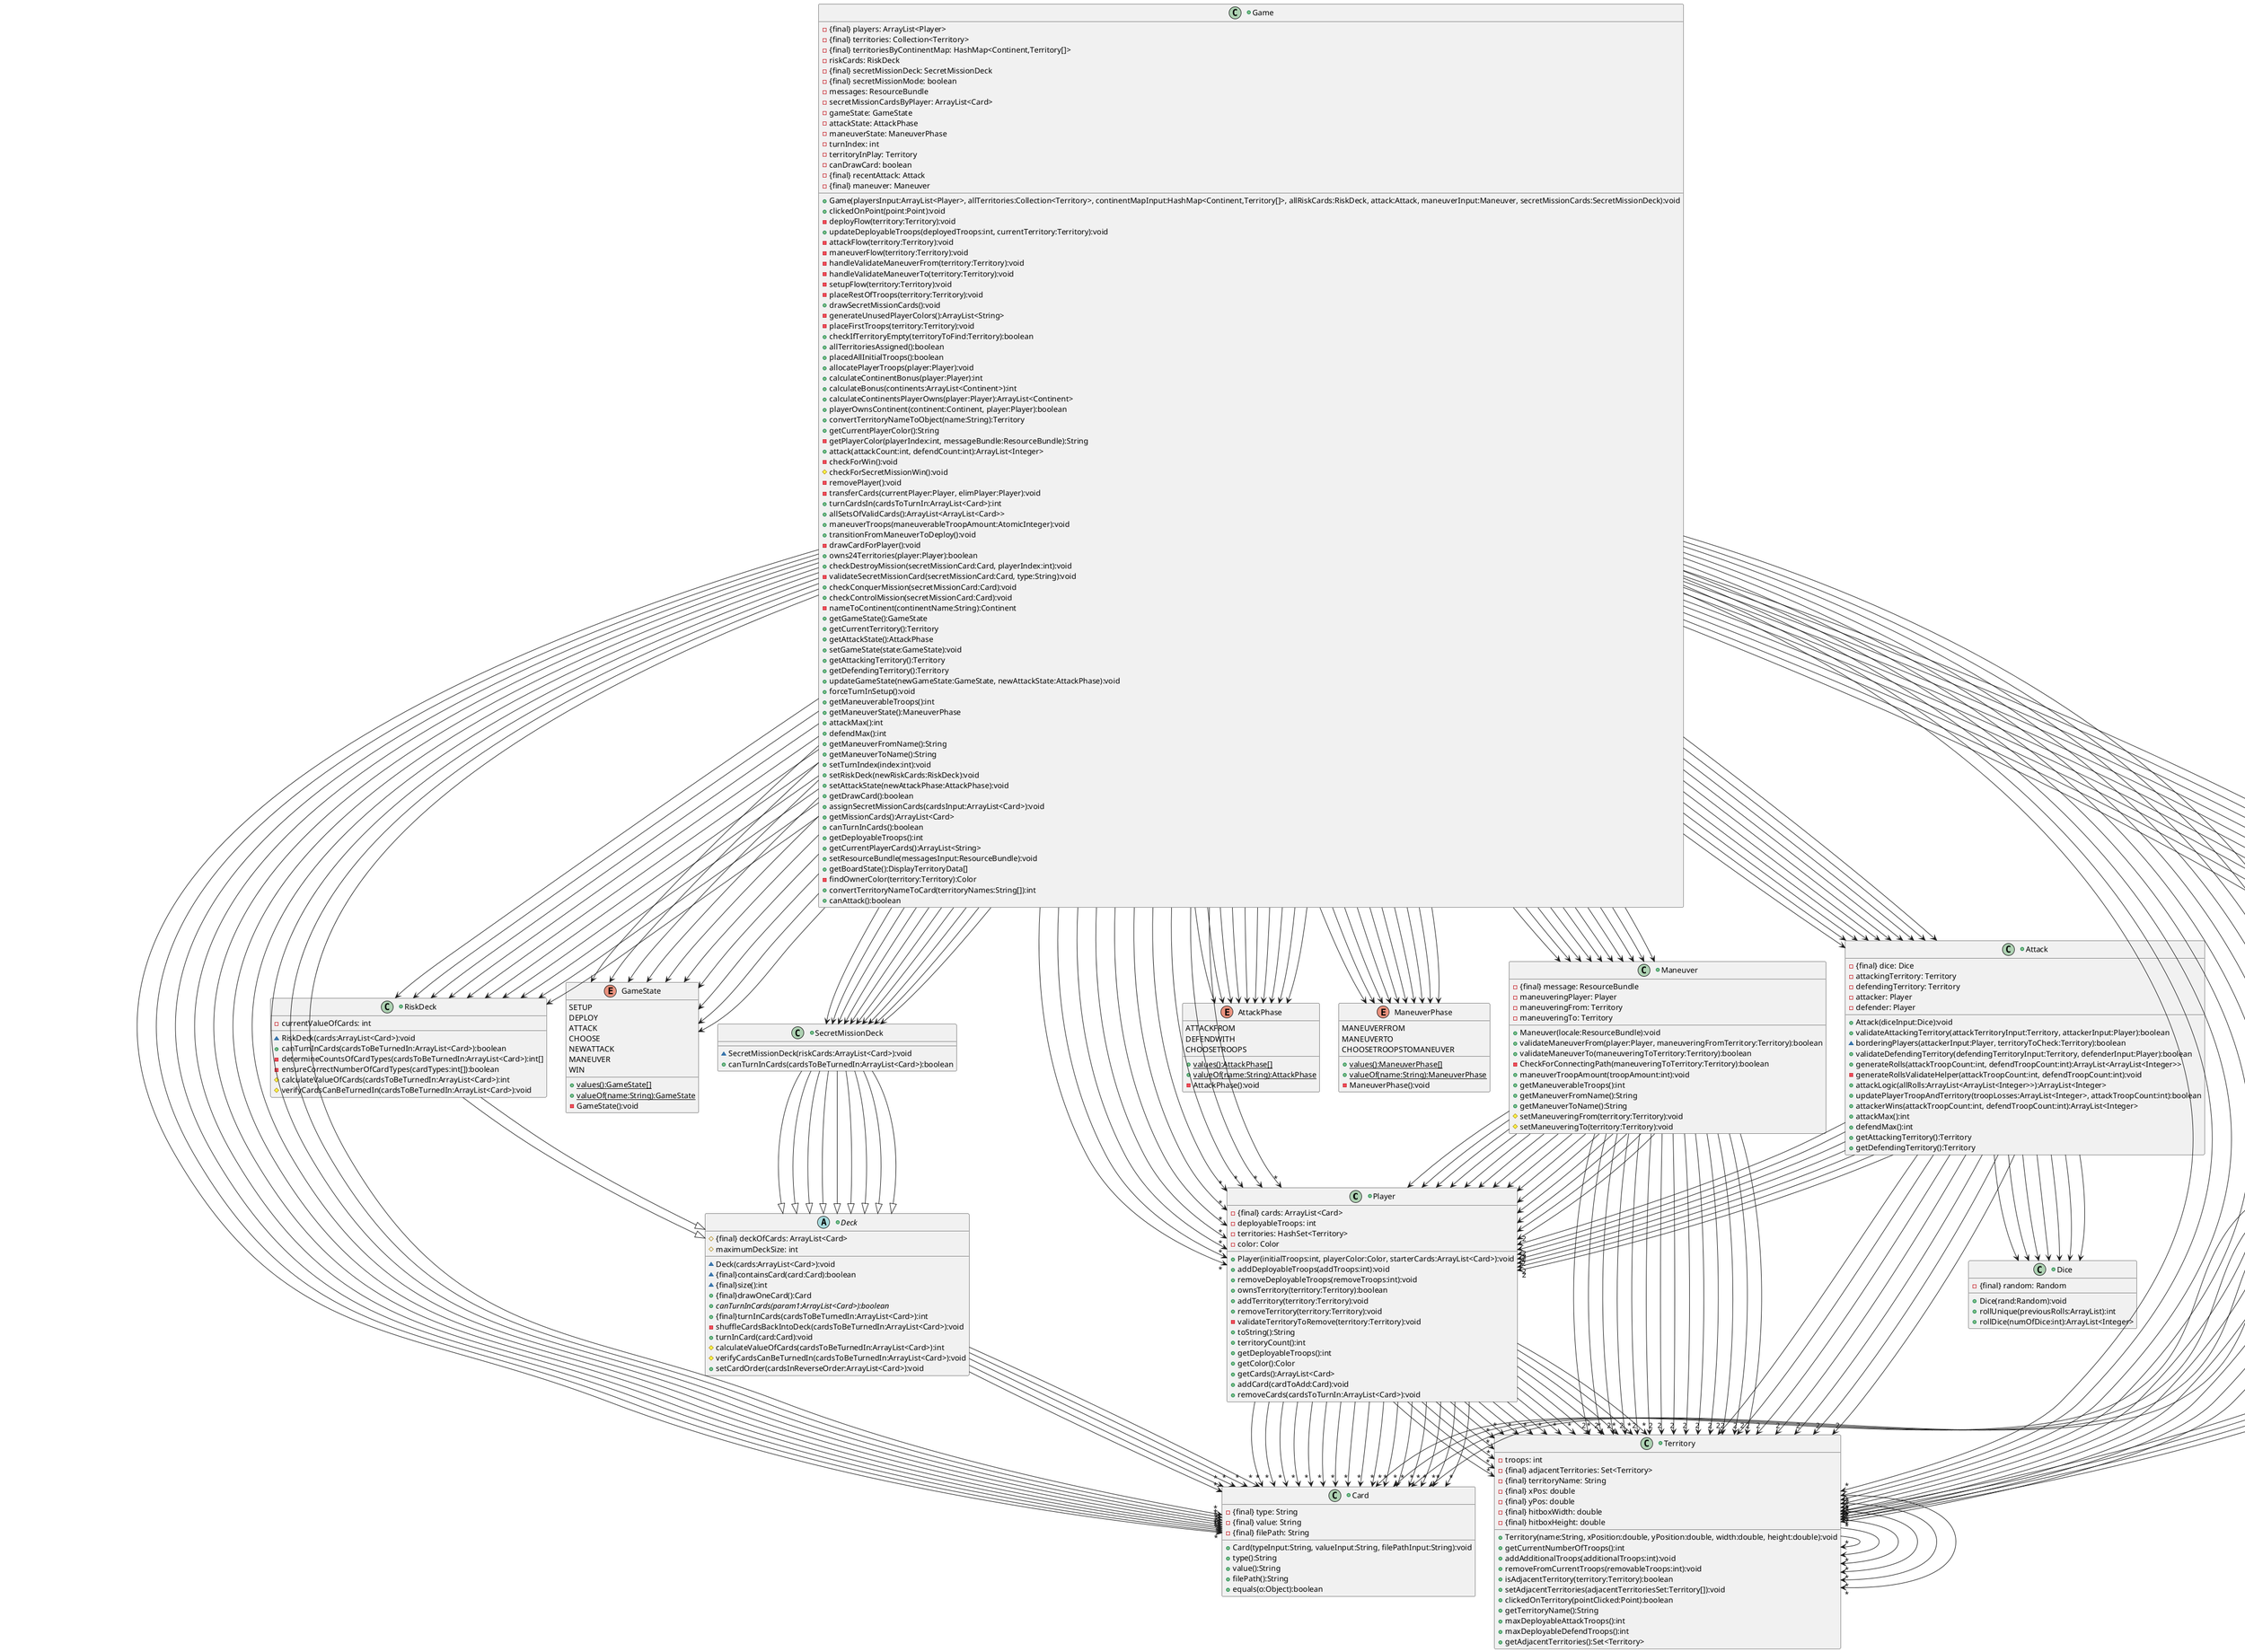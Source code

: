 @startuml
+class Player{
	-{final} cards: ArrayList<Card>
	- deployableTroops: int
	- territories: HashSet<Territory>
	- color: Color
	+Player(initialTroops:int, playerColor:Color, starterCards:ArrayList<Card>):void
	+addDeployableTroops(addTroops:int):void
	+removeDeployableTroops(removeTroops:int):void
	+ownsTerritory(territory:Territory):boolean
	+addTerritory(territory:Territory):void
	+removeTerritory(territory:Territory):void
	-validateTerritoryToRemove(territory:Territory):void
	+toString():String
	+territoryCount():int
	+getDeployableTroops():int
	+getColor():Color
	+getCards():ArrayList<Card>
	+addCard(cardToAdd:Card):void
	+removeCards(cardsToTurnIn:ArrayList<Card>):void
	}
Player-->"*"Territory
Player-->"*"Card

enum Continent{
	ASIA
	NORTH_AMERICA
	SOUTH_AMERICA
	EUROPE
	AFRICA
	AUSTRALIA
	-{final} value: int
	-{final} territoryCount: int
	+{static}values():Continent[]
	+{static}valueOf(name:String):Continent
	-Continent(valueInput:int, territoryCountInput:int):void
	+value():int
	+territoryCount():int
	}
Player-->"*"Territory
Player-->"*"Card

+class Maneuver{
	-{final} message: ResourceBundle
	- maneuveringPlayer: Player
	- maneuveringFrom: Territory
	- maneuveringTo: Territory
	+Maneuver(locale:ResourceBundle):void
	+validateManeuverFrom(player:Player, maneuveringFromTerritory:Territory):boolean
	+validateManeuverTo(maneuveringToTerritory:Territory):boolean
	-CheckForConnectingPath(maneuveringToTerritory:Territory):boolean
	+maneuverTroopAmount(troopAmount:int):void
	+getManeuverableTroops():int
	+getManeuverFromName():String
	+getManeuverToName():String
	#setManeuveringFrom(territory:Territory):void
	#setManeuveringTo(territory:Territory):void
	}
Player-->"*"Territory
Maneuver-->"2"Territory
Maneuver-->Player
Player-->"*"Card

enum GameState{
	SETUP
	DEPLOY
	ATTACK
	CHOOSE
	NEWATTACK
	MANEUVER
	WIN
	+{static}values():GameState[]
	+{static}valueOf(name:String):GameState
	-GameState():void
	}
Player-->"*"Territory
Maneuver-->"2"Territory
Maneuver-->Player
Player-->"*"Card

enum AttackPhase{
	ATTACKFROM
	DEFENDWITH
	CHOOSETROOPS
	+{static}values():AttackPhase[]
	+{static}valueOf(name:String):AttackPhase
	-AttackPhase():void
	}
Player-->"*"Territory
Maneuver-->"2"Territory
Maneuver-->Player
Player-->"*"Card

enum ManeuverPhase{
	MANEUVERFROM
	MANEUVERTO
	CHOOSETROOPSTOMANEUVER
	+{static}values():ManeuverPhase[]
	+{static}valueOf(name:String):ManeuverPhase
	-ManeuverPhase():void
	}
Player-->"*"Territory
Maneuver-->"2"Territory
Maneuver-->Player
Player-->"*"Card

+class Game{
	-{final} players: ArrayList<Player>
	-{final} territories: Collection<Territory>
	-{final} territoriesByContinentMap: HashMap<Continent,Territory[]>
	- riskCards: RiskDeck
	-{final} secretMissionDeck: SecretMissionDeck
	-{final} secretMissionMode: boolean
	- messages: ResourceBundle
	- secretMissionCardsByPlayer: ArrayList<Card>
	- gameState: GameState
	- attackState: AttackPhase
	- maneuverState: ManeuverPhase
	- turnIndex: int
	- territoryInPlay: Territory
	- canDrawCard: boolean
	-{final} recentAttack: Attack
	-{final} maneuver: Maneuver
	+Game(playersInput:ArrayList<Player>, allTerritories:Collection<Territory>, continentMapInput:HashMap<Continent,Territory[]>, allRiskCards:RiskDeck, attack:Attack, maneuverInput:Maneuver, secretMissionCards:SecretMissionDeck):void
	+clickedOnPoint(point:Point):void
	-deployFlow(territory:Territory):void
	+updateDeployableTroops(deployedTroops:int, currentTerritory:Territory):void
	-attackFlow(territory:Territory):void
	-maneuverFlow(territory:Territory):void
	-handleValidateManeuverFrom(territory:Territory):void
	-handleValidateManeuverTo(territory:Territory):void
	-setupFlow(territory:Territory):void
	-placeRestOfTroops(territory:Territory):void
	+drawSecretMissionCards():void
	-generateUnusedPlayerColors():ArrayList<String>
	-placeFirstTroops(territory:Territory):void
	+checkIfTerritoryEmpty(territoryToFind:Territory):boolean
	+allTerritoriesAssigned():boolean
	+placedAllInitialTroops():boolean
	+allocatePlayerTroops(player:Player):void
	+calculateContinentBonus(player:Player):int
	+calculateBonus(continents:ArrayList<Continent>):int
	+calculateContinentsPlayerOwns(player:Player):ArrayList<Continent>
	+playerOwnsContinent(continent:Continent, player:Player):boolean
	+convertTerritoryNameToObject(name:String):Territory
	+getCurrentPlayerColor():String
	-getPlayerColor(playerIndex:int, messageBundle:ResourceBundle):String
	+attack(attackCount:int, defendCount:int):ArrayList<Integer>
	-checkForWin():void
	#checkForSecretMissionWin():void
	-removePlayer():void
	-transferCards(currentPlayer:Player, elimPlayer:Player):void
	+turnCardsIn(cardsToTurnIn:ArrayList<Card>):int
	+allSetsOfValidCards():ArrayList<ArrayList<Card>>
	+maneuverTroops(maneuverableTroopAmount:AtomicInteger):void
	+transitionFromManeuverToDeploy():void
	-drawCardForPlayer():void
	+owns24Territories(player:Player):boolean
	+checkDestroyMission(secretMissionCard:Card, playerIndex:int):void
	-validateSecretMissionCard(secretMissionCard:Card, type:String):void
	+checkConquerMission(secretMissionCard:Card):void
	+checkControlMission(secretMissionCard:Card):void
	-nameToContinent(continentName:String):Continent
	+getGameState():GameState
	+getCurrentTerritory():Territory
	+getAttackState():AttackPhase
	+setGameState(state:GameState):void
	+getAttackingTerritory():Territory
	+getDefendingTerritory():Territory
	+updateGameState(newGameState:GameState, newAttackState:AttackPhase):void
	+forceTurnInSetup():void
	+getManeuverableTroops():int
	+getManeuverState():ManeuverPhase
	+attackMax():int
	+defendMax():int
	+getManeuverFromName():String
	+getManeuverToName():String
	+setTurnIndex(index:int):void
	+setRiskDeck(newRiskCards:RiskDeck):void
	+setAttackState(newAttackPhase:AttackPhase):void
	+getDrawCard():boolean
	+assignSecretMissionCards(cardsInput:ArrayList<Card>):void
	+getMissionCards():ArrayList<Card>
	+canTurnInCards():boolean
	+getDeployableTroops():int
	+getCurrentPlayerCards():ArrayList<String>
	+setResourceBundle(messagesInput:ResourceBundle):void
	+getBoardState():DisplayTerritoryData[]
	-findOwnerColor(territory:Territory):Color
	+convertTerritoryNameToCard(territoryNames:String[]):int
	+canAttack():boolean
	}
Game-->"*"Card
Game-->Maneuver
Game-->"*"Player
Game-->RiskDeck
Maneuver-->"2"Territory
Game-->ManeuverPhase
Game-->AttackPhase
Game-->"*"Territory
Player-->"*"Card
Game-->"*"Continent
Player-->"*"Territory
Game-->Attack
Game-->GameState
Game-->SecretMissionDeck
Maneuver-->Player

+class SecretMissionDeck{
	~SecretMissionDeck(riskCards:ArrayList<Card>):void
	+canTurnInCards(cardsToBeTurnedIn:ArrayList<Card>):boolean
	}
Game-->"*"Card
Game-->Maneuver
Game-->"*"Player
Game-->RiskDeck
Maneuver-->"2"Territory
Game-->ManeuverPhase
Game-->AttackPhase
Game-->"*"Territory
Player-->"*"Card
Game-->"*"Continent
Player-->"*"Territory
Game-->Attack
Game-->GameState
Game-->SecretMissionDeck
SecretMissionDeck--|>Deck
Maneuver-->Player

+class Card{
	-{final} type: String
	-{final} value: String
	-{final} filePath: String
	+Card(typeInput:String, valueInput:String, filePathInput:String):void
	+type():String
	+value():String
	+filePath():String
	+equals(o:Object):boolean
	}
Game-->"*"Card
Game-->Maneuver
Game-->"*"Player
Game-->RiskDeck
Maneuver-->"2"Territory
Game-->ManeuverPhase
Game-->AttackPhase
Game-->"*"Territory
Player-->"*"Card
Game-->"*"Continent
Player-->"*"Territory
Game-->Attack
Game-->GameState
Game-->SecretMissionDeck
SecretMissionDeck--|>Deck
Maneuver-->Player

+class Attack{
	-{final} dice: Dice
	- attackingTerritory: Territory
	- defendingTerritory: Territory
	- attacker: Player
	- defender: Player
	+Attack(diceInput:Dice):void
	+validateAttackingTerritory(attackTerritoryInput:Territory, attackerInput:Player):boolean
	~borderingPlayers(attackerInput:Player, territoryToCheck:Territory):boolean
	+validateDefendingTerritory(defendingTerritoryInput:Territory, defenderInput:Player):boolean
	+generateRolls(attackTroopCount:int, defendTroopCount:int):ArrayList<ArrayList<Integer>>
	-generateRollsValidateHelper(attackTroopCount:int, defendTroopCount:int):void
	+attackLogic(allRolls:ArrayList<ArrayList<Integer>>):ArrayList<Integer>
	+updatePlayerTroopAndTerritory(troopLosses:ArrayList<Integer>, attackTroopCount:int):boolean
	+attackerWins(attackTroopCount:int, defendTroopCount:int):ArrayList<Integer>
	+attackMax():int
	+defendMax():int
	+getAttackingTerritory():Territory
	+getDefendingTerritory():Territory
	}
Game-->"*"Card
Game-->Maneuver
Game-->"*"Player
Attack-->Dice
Game-->RiskDeck
Maneuver-->"2"Territory
Game-->ManeuverPhase
Game-->AttackPhase
Attack-->"2"Territory
Game-->"*"Territory
Player-->"*"Card
Game-->"*"Continent
Player-->"*"Territory
Game-->Attack
Game-->GameState
Game-->SecretMissionDeck
Attack-->"2"Player
SecretMissionDeck--|>Deck
Maneuver-->Player

+class Territory{
	- troops: int
	-{final} adjacentTerritories: Set<Territory>
	-{final} territoryName: String
	-{final} xPos: double
	-{final} yPos: double
	-{final} hitboxWidth: double
	-{final} hitboxHeight: double
	+Territory(name:String, xPosition:double, yPosition:double, width:double, height:double):void
	+getCurrentNumberOfTroops():int
	+addAdditionalTroops(additionalTroops:int):void
	+removeFromCurrentTroops(removableTroops:int):void
	+isAdjacentTerritory(territory:Territory):boolean
	+setAdjacentTerritories(adjacentTerritoriesSet:Territory[]):void
	+clickedOnTerritory(pointClicked:Point):boolean
	+getTerritoryName():String
	+maxDeployableAttackTroops():int
	+maxDeployableDefendTroops():int
	+getAdjacentTerritories():Set<Territory>
	}
Game-->"*"Card
Game-->Maneuver
Game-->"*"Player
Attack-->Dice
Game-->RiskDeck
Maneuver-->"2"Territory
Game-->ManeuverPhase
Game-->AttackPhase
Attack-->"2"Territory
Game-->"*"Territory
Player-->"*"Card
Territory-->"*"Territory
Game-->"*"Continent
Player-->"*"Territory
Game-->Attack
Game-->GameState
Game-->SecretMissionDeck
Attack-->"2"Player
SecretMissionDeck--|>Deck
Maneuver-->Player

+abstract class Deck{
	#{final} deckOfCards: ArrayList<Card>
	# maximumDeckSize: int
	~Deck(cards:ArrayList<Card>):void
	~{final}containsCard(card:Card):boolean
	~{final}size():int
	+{final}drawOneCard():Card
	+{abstract}canTurnInCards(param1:ArrayList<Card>):boolean
	+{final}turnInCards(cardsToBeTurnedIn:ArrayList<Card>):int
	-shuffleCardsBackIntoDeck(cardsToBeTurnedIn:ArrayList<Card>):void
	+turnInCard(card:Card):void
	#calculateValueOfCards(cardsToBeTurnedIn:ArrayList<Card>):int
	#verifyCardsCanBeTurnedIn(cardsToBeTurnedIn:ArrayList<Card>):void
	+setCardOrder(cardsInReverseOrder:ArrayList<Card>):void
	}
Game-->"*"Card
Game-->Maneuver
Game-->"*"Player
Attack-->Dice
Game-->RiskDeck
Maneuver-->"2"Territory
Game-->ManeuverPhase
Game-->AttackPhase
Deck-->"*"Card
Attack-->"2"Territory
Game-->"*"Territory
Player-->"*"Card
Territory-->"*"Territory
Game-->"*"Continent
Player-->"*"Territory
Game-->Attack
Game-->GameState
Game-->SecretMissionDeck
Attack-->"2"Player
SecretMissionDeck--|>Deck
Maneuver-->Player

+class Initializer{
	-{final} allTerritories: HashMap<String,Territory>
	-{final} territoryNeighborMap: HashMap<String,Territory[]>
	-{final} territoriesByContinentMap: HashMap<Continent,Territory[]>
	-{final} riskCards: ArrayList<Card>
	-{final} missionCards: ArrayList<Card>
	-{final} screenSize: Dimension
	-{final} diceRollRandom: Random
	- messages: ResourceBundle
	+Initializer(screenDimension:Dimension):void
	-createAllTerritories():void
	-createTerritoryNeighbors():void
	+setAllAdjacentTerritoryFields():void
	+createAllEntities():void
	-createRiskCards():void
	-createMissionCards():void
	-createContinentByTerritoryMap():void
	-nameToContinent(continentName:String):Continent
	+getTerritories():Collection<Territory>
	+makePlayers(amountOfPlayers:int, allPlayerColors:ArrayList<String>):ArrayList<Player>
	-convertColor(colorToConvert:String):Color
	-calculateInitialTroopCount(amountOfPlayers:int):int
	+makeGame(players:ArrayList<Player>, secretMissionMode:boolean, locale:ResourceBundle):Game
	+getRiskCards():RiskDeck
	+getSecretMissionCards():SecretMissionDeck
	+getSecretMissionCardsArray():ArrayList<Card>
	+getTerritoriesByContinentMap():HashMap<Continent,Territory[]>
	+setMessages(messagesInput:ResourceBundle):void
	}
Game-->"*"Card
Game-->RiskDeck
Maneuver-->"2"Territory
Game-->ManeuverPhase
Game-->AttackPhase
Game-->"*"Territory
Initializer-->"*"Continent
Player-->"*"Territory
Game-->Attack
Game-->SecretMissionDeck
Attack-->"2"Player
Initializer-->"*"Card
Maneuver-->Player
Game-->Maneuver
Game-->"*"Player
Attack-->Dice
Initializer-->"*"String
Deck-->"*"Card
Attack-->"2"Territory
Player-->"*"Card
Territory-->"*"Territory
Game-->"*"Continent
Initializer-->"*"Territory
Game-->GameState
SecretMissionDeck--|>Deck

+class Dice{
	-{final} random: Random
	+Dice(rand:Random):void
	+rollUnique(previousRolls:ArrayList):int
	+rollDice(numOfDice:int):ArrayList<Integer>
	}
Game-->"*"Card
Game-->RiskDeck
Maneuver-->"2"Territory
Game-->ManeuverPhase
Game-->AttackPhase
Game-->"*"Territory
Initializer-->"*"Continent
Player-->"*"Territory
Game-->Attack
Game-->SecretMissionDeck
Attack-->"2"Player
Initializer-->"*"Card
Maneuver-->Player
Game-->Maneuver
Game-->"*"Player
Attack-->Dice
Initializer-->"*"String
Deck-->"*"Card
Attack-->"2"Territory
Player-->"*"Card
Territory-->"*"Territory
Game-->"*"Continent
Initializer-->"*"Territory
Game-->GameState
SecretMissionDeck--|>Deck

+class RiskDeck{
	- currentValueOfCards: int
	~RiskDeck(cards:ArrayList<Card>):void
	+canTurnInCards(cardsToBeTurnedIn:ArrayList<Card>):boolean
	-determineCountsOfCardTypes(cardsToBeTurnedIn:ArrayList<Card>):int[]
	-ensureCorrectNumberOfCardTypes(cardTypes:int[]):boolean
	#calculateValueOfCards(cardsToBeTurnedIn:ArrayList<Card>):int
	#verifyCardsCanBeTurnedIn(cardsToBeTurnedIn:ArrayList<Card>):void
	}
Game-->"*"Card
Game-->RiskDeck
Maneuver-->"2"Territory
Game-->ManeuverPhase
Game-->AttackPhase
Game-->"*"Territory
Initializer-->"*"Continent
Player-->"*"Territory
Game-->Attack
Game-->SecretMissionDeck
Attack-->"2"Player
Initializer-->"*"Card
RiskDeck--|>Deck
Maneuver-->Player
Game-->Maneuver
Game-->"*"Player
Attack-->Dice
Initializer-->"*"String
Deck-->"*"Card
Attack-->"2"Territory
Player-->"*"Card
Territory-->"*"Territory
Game-->"*"Continent
Initializer-->"*"Territory
Game-->GameState
SecretMissionDeck--|>Deck

+class DisplayTerritoryData{
	+ troopCount: String
	+ territoryName: String
	+ playerColor: Color
	+DisplayTerritoryData(troops:String, name:String, color:Color):void
	}
Game-->"*"Card
Game-->RiskDeck
Maneuver-->"2"Territory
Game-->ManeuverPhase
Game-->AttackPhase
Game-->"*"Territory
Initializer-->"*"Continent
Player-->"*"Territory
Game-->Attack
Game-->SecretMissionDeck
Attack-->"2"Player
Initializer-->"*"Card
RiskDeck--|>Deck
Maneuver-->Player
Game-->Maneuver
Game-->"*"Player
Attack-->Dice
Initializer-->"*"String
Deck-->"*"Card
Attack-->"2"Territory
Player-->"*"Card
Territory-->"*"Territory
Game-->"*"Continent
Initializer-->"*"Territory
Game-->GameState
SecretMissionDeck--|>Deck

@enduml